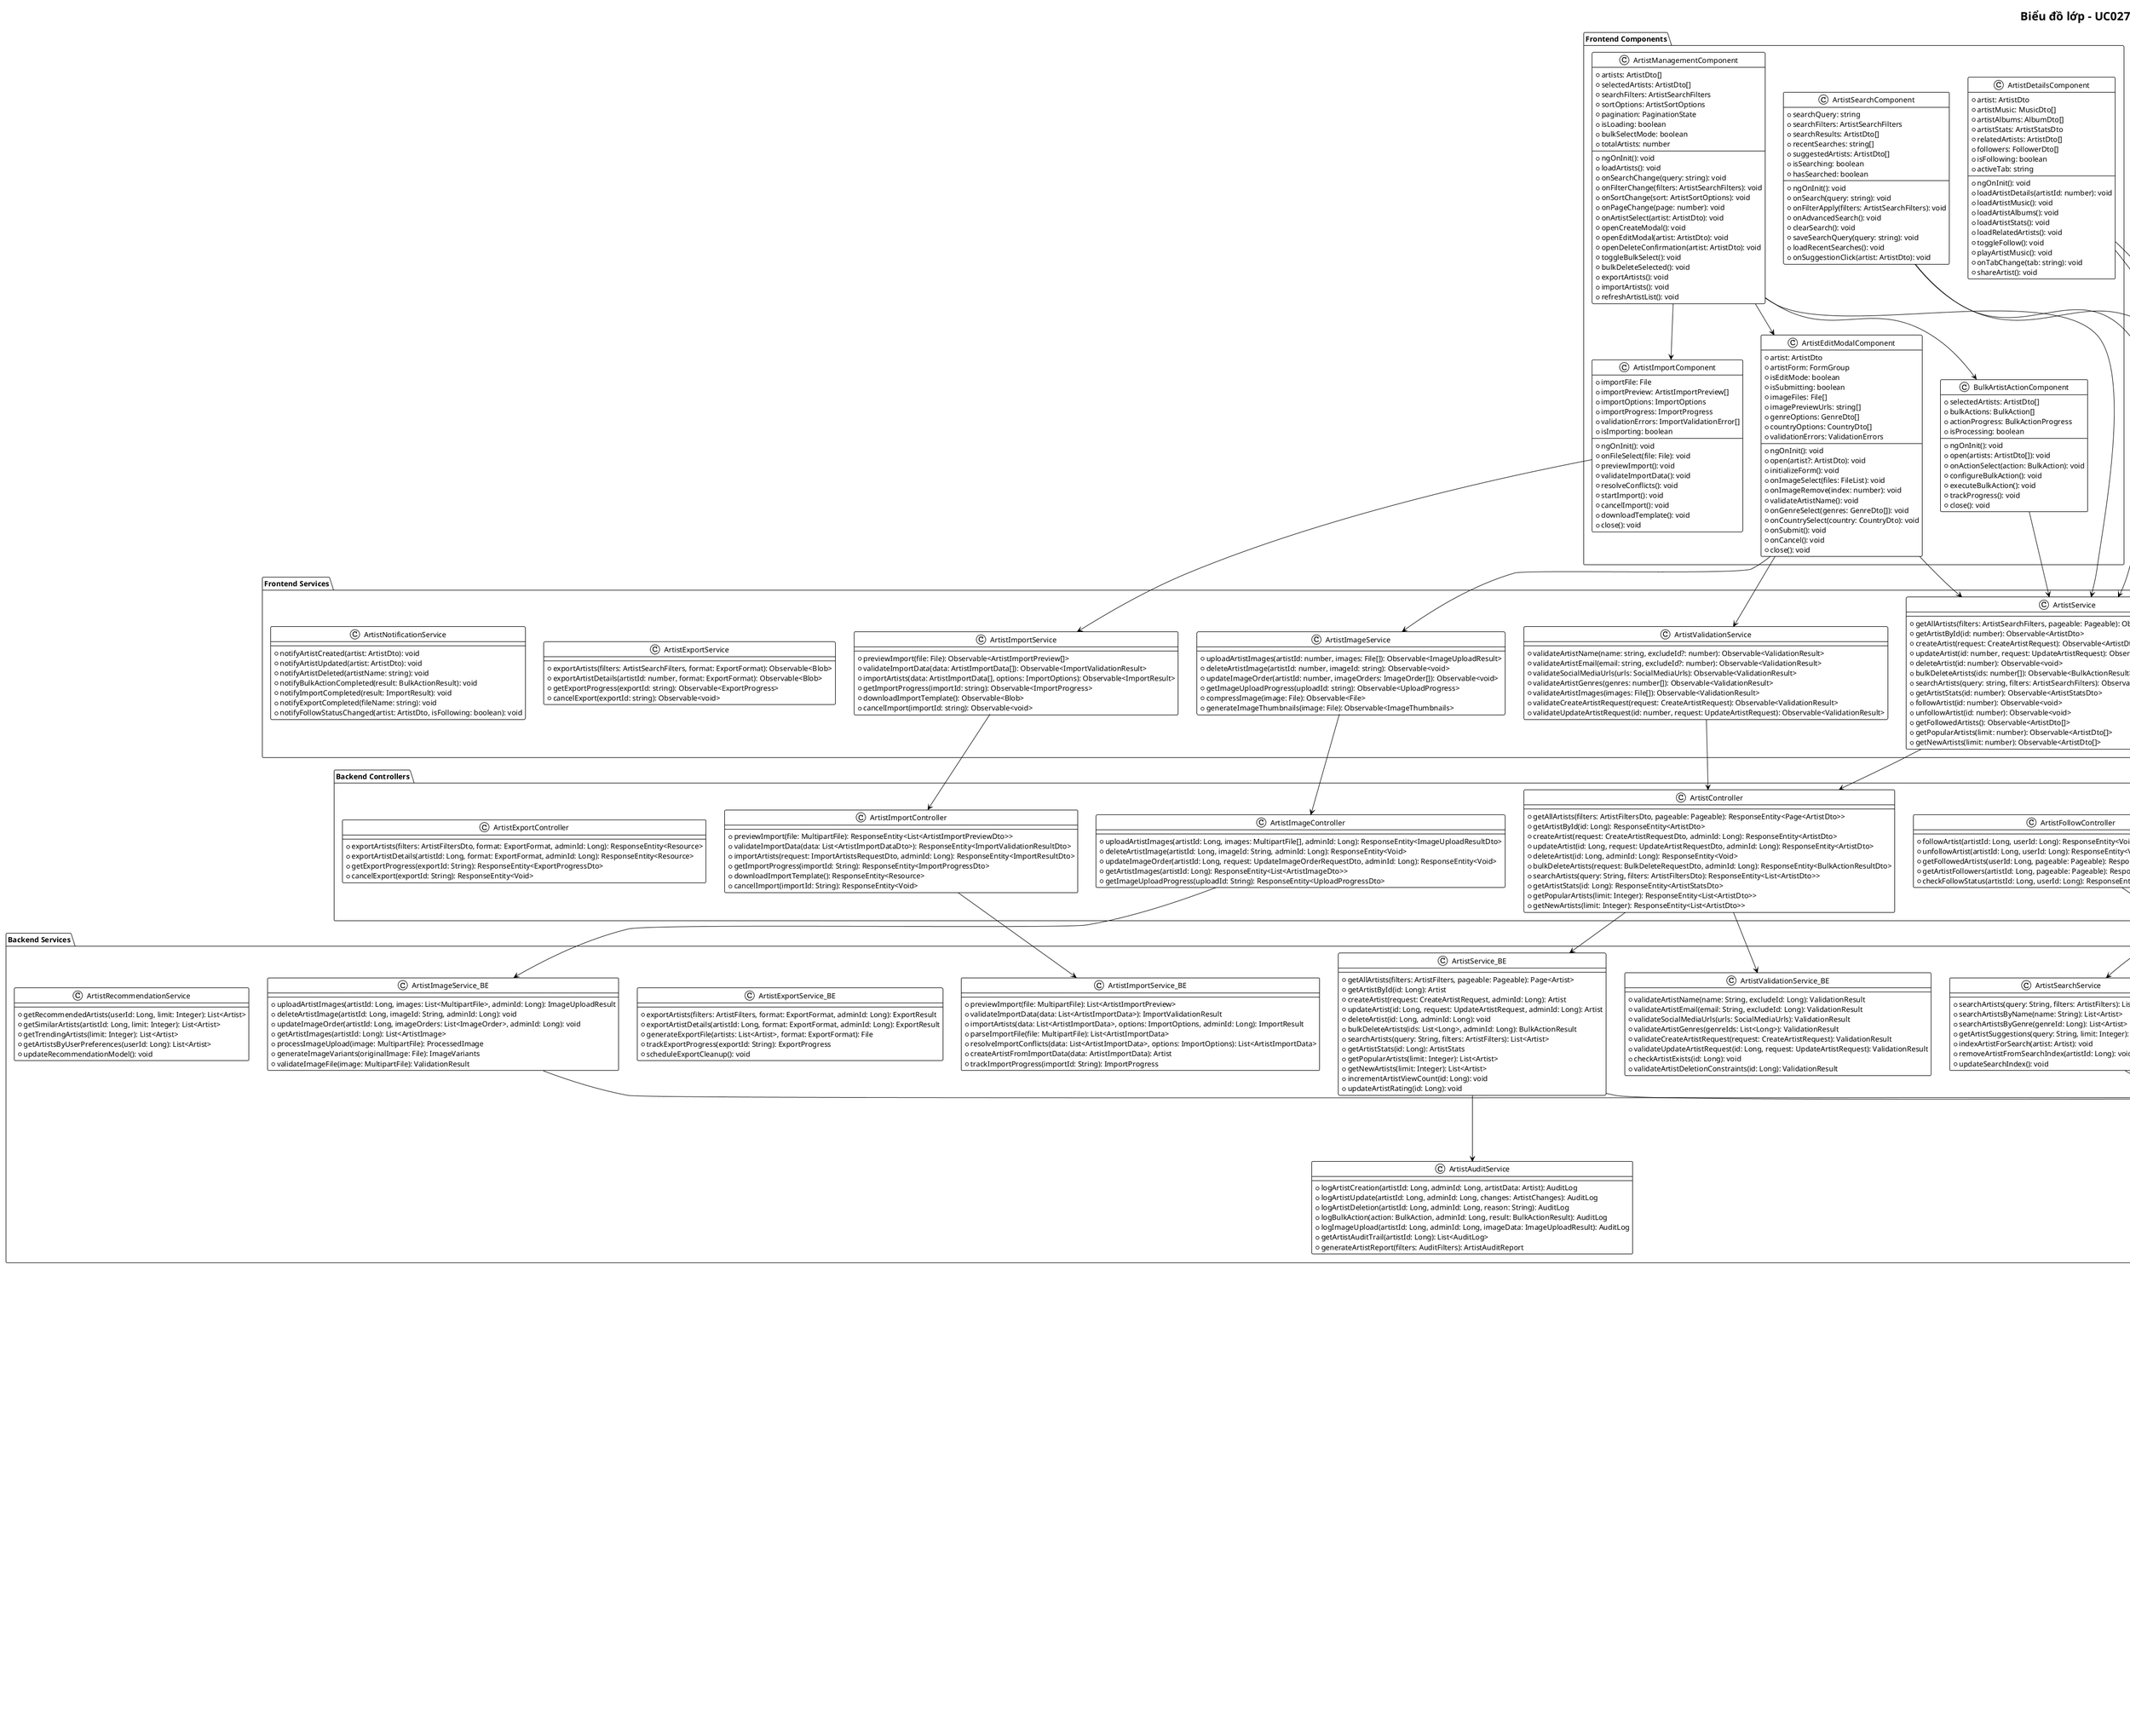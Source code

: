 @startuml UC027-Class-Diagram-Quan-Ly-Nghe-Si
!theme plain

title Biểu đồ lớp - UC027: Quản lý nghệ sĩ

package "Frontend Components" {
    class ArtistManagementComponent {
        +artists: ArtistDto[]
        +selectedArtists: ArtistDto[]
        +searchFilters: ArtistSearchFilters
        +sortOptions: ArtistSortOptions
        +pagination: PaginationState
        +isLoading: boolean
        +bulkSelectMode: boolean
        +totalArtists: number

        +ngOnInit(): void
        +loadArtists(): void
        +onSearchChange(query: string): void
        +onFilterChange(filters: ArtistSearchFilters): void
        +onSortChange(sort: ArtistSortOptions): void
        +onPageChange(page: number): void
        +onArtistSelect(artist: ArtistDto): void
        +openCreateModal(): void
        +openEditModal(artist: ArtistDto): void
        +openDeleteConfirmation(artist: ArtistDto): void
        +toggleBulkSelect(): void
        +bulkDeleteSelected(): void
        +exportArtists(): void
        +importArtists(): void
        +refreshArtistList(): void
    }

    class ArtistEditModalComponent {
        +artist: ArtistDto
        +artistForm: FormGroup
        +isEditMode: boolean
        +isSubmitting: boolean
        +imageFiles: File[]
        +imagePreviewUrls: string[]
        +genreOptions: GenreDto[]
        +countryOptions: CountryDto[]
        +validationErrors: ValidationErrors

        +ngOnInit(): void
        +open(artist?: ArtistDto): void
        +initializeForm(): void
        +onImageSelect(files: FileList): void
        +onImageRemove(index: number): void
        +validateArtistName(): void
        +onGenreSelect(genres: GenreDto[]): void
        +onCountrySelect(country: CountryDto): void
        +onSubmit(): void
        +onCancel(): void
        +close(): void
    }

    class ArtistDetailsComponent {
        +artist: ArtistDto
        +artistMusic: MusicDto[]
        +artistAlbums: AlbumDto[]
        +artistStats: ArtistStatsDto
        +relatedArtists: ArtistDto[]
        +followers: FollowerDto[]
        +isFollowing: boolean
        +activeTab: string

        +ngOnInit(): void
        +loadArtistDetails(artistId: number): void
        +loadArtistMusic(): void
        +loadArtistAlbums(): void
        +loadArtistStats(): void
        +loadRelatedArtists(): void
        +toggleFollow(): void
        +playArtistMusic(): void
        +onTabChange(tab: string): void
        +shareArtist(): void
    }

    class ArtistSearchComponent {
        +searchQuery: string
        +searchFilters: ArtistSearchFilters
        +searchResults: ArtistDto[]
        +recentSearches: string[]
        +suggestedArtists: ArtistDto[]
        +isSearching: boolean
        +hasSearched: boolean

        +ngOnInit(): void
        +onSearch(query: string): void
        +onFilterApply(filters: ArtistSearchFilters): void
        +onAdvancedSearch(): void
        +clearSearch(): void
        +saveSearchQuery(query: string): void
        +loadRecentSearches(): void
        +onSuggestionClick(artist: ArtistDto): void
    }

    class ArtistImportComponent {
        +importFile: File
        +importPreview: ArtistImportPreview[]
        +importOptions: ImportOptions
        +importProgress: ImportProgress
        +validationErrors: ImportValidationError[]
        +isImporting: boolean

        +ngOnInit(): void
        +onFileSelect(file: File): void
        +previewImport(): void
        +validateImportData(): void
        +resolveConflicts(): void
        +startImport(): void
        +cancelImport(): void
        +downloadTemplate(): void
        +close(): void
    }

    class BulkArtistActionComponent {
        +selectedArtists: ArtistDto[]
        +bulkActions: BulkAction[]
        +actionProgress: BulkActionProgress
        +isProcessing: boolean

        +ngOnInit(): void
        +open(artists: ArtistDto[]): void
        +onActionSelect(action: BulkAction): void
        +configureBulkAction(): void
        +executeBulkAction(): void
        +trackProgress(): void
        +close(): void
    }
}

package "Frontend Services" {
    class ArtistService {
        +getAllArtists(filters: ArtistSearchFilters, pageable: Pageable): Observable<Page<ArtistDto>>
        +getArtistById(id: number): Observable<ArtistDto>
        +createArtist(request: CreateArtistRequest): Observable<ArtistDto>
        +updateArtist(id: number, request: UpdateArtistRequest): Observable<ArtistDto>
        +deleteArtist(id: number): Observable<void>
        +bulkDeleteArtists(ids: number[]): Observable<BulkActionResult>
        +searchArtists(query: string, filters: ArtistSearchFilters): Observable<ArtistDto[]>
        +getArtistStats(id: number): Observable<ArtistStatsDto>
        +followArtist(id: number): Observable<void>
        +unfollowArtist(id: number): Observable<void>
        +getFollowedArtists(): Observable<ArtistDto[]>
        +getPopularArtists(limit: number): Observable<ArtistDto[]>
        +getNewArtists(limit: number): Observable<ArtistDto[]>
    }

    class ArtistValidationService {
        +validateArtistName(name: string, excludeId?: number): Observable<ValidationResult>
        +validateArtistEmail(email: string, excludeId?: number): Observable<ValidationResult>
        +validateSocialMediaUrls(urls: SocialMediaUrls): Observable<ValidationResult>
        +validateArtistGenres(genres: number[]): Observable<ValidationResult>
        +validateArtistImages(images: File[]): Observable<ValidationResult>
        +validateCreateArtistRequest(request: CreateArtistRequest): Observable<ValidationResult>
        +validateUpdateArtistRequest(id: number, request: UpdateArtistRequest): Observable<ValidationResult>
    }

    class ArtistImageService {
        +uploadArtistImages(artistId: number, images: File[]): Observable<ImageUploadResult>
        +deleteArtistImage(artistId: number, imageId: string): Observable<void>
        +updateImageOrder(artistId: number, imageOrders: ImageOrder[]): Observable<void>
        +getImageUploadProgress(uploadId: string): Observable<UploadProgress>
        +compressImage(image: File): Observable<File>
        +generateImageThumbnails(image: File): Observable<ImageThumbnails>
    }

    class ArtistImportService {
        +previewImport(file: File): Observable<ArtistImportPreview[]>
        +validateImportData(data: ArtistImportData[]): Observable<ImportValidationResult>
        +importArtists(data: ArtistImportData[], options: ImportOptions): Observable<ImportResult>
        +getImportProgress(importId: string): Observable<ImportProgress>
        +downloadImportTemplate(): Observable<Blob>
        +cancelImport(importId: string): Observable<void>
    }

    class ArtistExportService {
        +exportArtists(filters: ArtistSearchFilters, format: ExportFormat): Observable<Blob>
        +exportArtistDetails(artistId: number, format: ExportFormat): Observable<Blob>
        +getExportProgress(exportId: string): Observable<ExportProgress>
        +cancelExport(exportId: string): Observable<void>
    }

    class ArtistNotificationService {
        +notifyArtistCreated(artist: ArtistDto): void
        +notifyArtistUpdated(artist: ArtistDto): void
        +notifyArtistDeleted(artistName: string): void
        +notifyBulkActionCompleted(result: BulkActionResult): void
        +notifyImportCompleted(result: ImportResult): void
        +notifyExportCompleted(fileName: string): void
        +notifyFollowStatusChanged(artist: ArtistDto, isFollowing: boolean): void
    }
}

package "Backend Controllers" {
    class ArtistController {
        +getAllArtists(filters: ArtistFiltersDto, pageable: Pageable): ResponseEntity<Page<ArtistDto>>
        +getArtistById(id: Long): ResponseEntity<ArtistDto>
        +createArtist(request: CreateArtistRequestDto, adminId: Long): ResponseEntity<ArtistDto>
        +updateArtist(id: Long, request: UpdateArtistRequestDto, adminId: Long): ResponseEntity<ArtistDto>
        +deleteArtist(id: Long, adminId: Long): ResponseEntity<Void>
        +bulkDeleteArtists(request: BulkDeleteRequestDto, adminId: Long): ResponseEntity<BulkActionResultDto>
        +searchArtists(query: String, filters: ArtistFiltersDto): ResponseEntity<List<ArtistDto>>
        +getArtistStats(id: Long): ResponseEntity<ArtistStatsDto>
        +getPopularArtists(limit: Integer): ResponseEntity<List<ArtistDto>>
        +getNewArtists(limit: Integer): ResponseEntity<List<ArtistDto>>
    }

    class ArtistImageController {
        +uploadArtistImages(artistId: Long, images: MultipartFile[], adminId: Long): ResponseEntity<ImageUploadResultDto>
        +deleteArtistImage(artistId: Long, imageId: String, adminId: Long): ResponseEntity<Void>
        +updateImageOrder(artistId: Long, request: UpdateImageOrderRequestDto, adminId: Long): ResponseEntity<Void>
        +getArtistImages(artistId: Long): ResponseEntity<List<ArtistImageDto>>
        +getImageUploadProgress(uploadId: String): ResponseEntity<UploadProgressDto>
    }

    class ArtistFollowController {
        +followArtist(artistId: Long, userId: Long): ResponseEntity<Void>
        +unfollowArtist(artistId: Long, userId: Long): ResponseEntity<Void>
        +getFollowedArtists(userId: Long, pageable: Pageable): ResponseEntity<Page<ArtistDto>>
        +getArtistFollowers(artistId: Long, pageable: Pageable): ResponseEntity<Page<UserDto>>
        +checkFollowStatus(artistId: Long, userId: Long): ResponseEntity<Boolean>
    }

    class ArtistImportController {
        +previewImport(file: MultipartFile): ResponseEntity<List<ArtistImportPreviewDto>>
        +validateImportData(data: List<ArtistImportDataDto>): ResponseEntity<ImportValidationResultDto>
        +importArtists(request: ImportArtistsRequestDto, adminId: Long): ResponseEntity<ImportResultDto>
        +getImportProgress(importId: String): ResponseEntity<ImportProgressDto>
        +downloadImportTemplate(): ResponseEntity<Resource>
        +cancelImport(importId: String): ResponseEntity<Void>
    }

    class ArtistExportController {
        +exportArtists(filters: ArtistFiltersDto, format: ExportFormat, adminId: Long): ResponseEntity<Resource>
        +exportArtistDetails(artistId: Long, format: ExportFormat, adminId: Long): ResponseEntity<Resource>
        +getExportProgress(exportId: String): ResponseEntity<ExportProgressDto>
        +cancelExport(exportId: String): ResponseEntity<Void>
    }
}

package "Backend Services" {
    class ArtistService_BE {
        +getAllArtists(filters: ArtistFilters, pageable: Pageable): Page<Artist>
        +getArtistById(id: Long): Artist
        +createArtist(request: CreateArtistRequest, adminId: Long): Artist
        +updateArtist(id: Long, request: UpdateArtistRequest, adminId: Long): Artist
        +deleteArtist(id: Long, adminId: Long): void
        +bulkDeleteArtists(ids: List<Long>, adminId: Long): BulkActionResult
        +searchArtists(query: String, filters: ArtistFilters): List<Artist>
        +getArtistStats(id: Long): ArtistStats
        +getPopularArtists(limit: Integer): List<Artist>
        +getNewArtists(limit: Integer): List<Artist>
        +incrementArtistViewCount(id: Long): void
        +updateArtistRating(id: Long): void
    }

    class ArtistValidationService_BE {
        +validateArtistName(name: String, excludeId: Long): ValidationResult
        +validateArtistEmail(email: String, excludeId: Long): ValidationResult
        +validateSocialMediaUrls(urls: SocialMediaUrls): ValidationResult
        +validateArtistGenres(genreIds: List<Long>): ValidationResult
        +validateCreateArtistRequest(request: CreateArtistRequest): ValidationResult
        +validateUpdateArtistRequest(id: Long, request: UpdateArtistRequest): ValidationResult
        +checkArtistExists(id: Long): void
        +validateArtistDeletionConstraints(id: Long): ValidationResult
    }

    class ArtistImageService_BE {
        +uploadArtistImages(artistId: Long, images: List<MultipartFile>, adminId: Long): ImageUploadResult
        +deleteArtistImage(artistId: Long, imageId: String, adminId: Long): void
        +updateImageOrder(artistId: Long, imageOrders: List<ImageOrder>, adminId: Long): void
        +getArtistImages(artistId: Long): List<ArtistImage>
        +processImageUpload(image: MultipartFile): ProcessedImage
        +generateImageVariants(originalImage: File): ImageVariants
        +validateImageFile(image: MultipartFile): ValidationResult
    }

    class ArtistFollowService {
        +followArtist(artistId: Long, userId: Long): void
        +unfollowArtist(artistId: Long, userId: Long): void
        +getFollowedArtists(userId: Long, pageable: Pageable): Page<Artist>
        +getArtistFollowers(artistId: Long, pageable: Pageable): Page<User>
        +checkFollowStatus(artistId: Long, userId: Long): boolean
        +getFollowersCount(artistId: Long): Long
        +getFollowingCount(userId: Long): Long
        +notifyNewFollower(artistId: Long, userId: Long): void
    }

    class ArtistImportService_BE {
        +previewImport(file: MultipartFile): List<ArtistImportPreview>
        +validateImportData(data: List<ArtistImportData>): ImportValidationResult
        +importArtists(data: List<ArtistImportData>, options: ImportOptions, adminId: Long): ImportResult
        +parseImportFile(file: MultipartFile): List<ArtistImportData>
        +resolveImportConflicts(data: List<ArtistImportData>, options: ImportOptions): List<ArtistImportData>
        +createArtistFromImportData(data: ArtistImportData): Artist
        +trackImportProgress(importId: String): ImportProgress
    }

    class ArtistExportService_BE {
        +exportArtists(filters: ArtistFilters, format: ExportFormat, adminId: Long): ExportResult
        +exportArtistDetails(artistId: Long, format: ExportFormat, adminId: Long): ExportResult
        +generateExportFile(artists: List<Artist>, format: ExportFormat): File
        +trackExportProgress(exportId: String): ExportProgress
        +scheduleExportCleanup(): void
    }

    class ArtistSearchService {
        +searchArtists(query: String, filters: ArtistFilters): List<Artist>
        +searchArtistsByName(name: String): List<Artist>
        +searchArtistsByGenre(genreId: Long): List<Artist>
        +getArtistSuggestions(query: String, limit: Integer): List<Artist>
        +indexArtistForSearch(artist: Artist): void
        +removeArtistFromSearchIndex(artistId: Long): void
        +updateSearchIndex(): void
    }

    class ArtistRecommendationService {
        +getRecommendedArtists(userId: Long, limit: Integer): List<Artist>
        +getSimilarArtists(artistId: Long, limit: Integer): List<Artist>
        +getTrendingArtists(limit: Integer): List<Artist>
        +getArtistsByUserPreferences(userId: Long): List<Artist>
        +updateRecommendationModel(): void
    }

    class ArtistAuditService {
        +logArtistCreation(artistId: Long, adminId: Long, artistData: Artist): AuditLog
        +logArtistUpdate(artistId: Long, adminId: Long, changes: ArtistChanges): AuditLog
        +logArtistDeletion(artistId: Long, adminId: Long, reason: String): AuditLog
        +logBulkAction(action: BulkAction, adminId: Long, result: BulkActionResult): AuditLog
        +logImageUpload(artistId: Long, adminId: Long, imageData: ImageUploadResult): AuditLog
        +getArtistAuditTrail(artistId: Long): List<AuditLog>
        +generateArtistReport(filters: AuditFilters): ArtistAuditReport
    }
}

package "Repository Layer" {
    class ArtistRepository {
        +findById(id: Long): Optional<Artist>
        +findAll(pageable: Pageable): Page<Artist>
        +findByNameContainingIgnoreCase(name: String, pageable: Pageable): Page<Artist>
        +findByGenresContaining(genre: Genre): List<Artist>
        +findByCountry(country: String): List<Artist>
        +findByActiveTrue(pageable: Pageable): Page<Artist>
        +findTopByOrderByFollowersCountDesc(limit: Integer): List<Artist>
        +findByCreatedAtAfter(date: LocalDateTime): List<Artist>
        +save(artist: Artist): Artist
        +delete(artist: Artist): void
        +existsByNameIgnoreCase(name: String): boolean
        +existsByEmailIgnoreCase(email: String): boolean
        +countByActiveTrue(): Long
        +findArtistWithStats(id: Long): Optional<ArtistWithStats>
    }

    class ArtistImageRepository {
        +findByArtistId(artistId: Long): List<ArtistImage>
        +findByArtistIdAndImageId(artistId: Long, imageId: String): Optional<ArtistImage>
        +save(artistImage: ArtistImage): ArtistImage
        +delete(artistImage: ArtistImage): void
        +updateImageOrder(artistId: Long, imageOrders: List<ImageOrder>): void
        +deleteByArtistId(artistId: Long): void
        +countByArtistId(artistId: Long): Integer
    }

    class ArtistFollowRepository {
        +findByUserIdAndArtistId(userId: Long, artistId: Long): Optional<ArtistFollow>
        +findByUserId(userId: Long, pageable: Pageable): Page<ArtistFollow>
        +findByArtistId(artistId: Long, pageable: Pageable): Page<ArtistFollow>
        +save(artistFollow: ArtistFollow): ArtistFollow
        +delete(artistFollow: ArtistFollow): void
        +existsByUserIdAndArtistId(userId: Long, artistId: Long): boolean
        +countByArtistId(artistId: Long): Long
        +countByUserId(userId: Long): Long
        +deleteByArtistId(artistId: Long): void
    }

    class ArtistGenreRepository {
        +findByArtistId(artistId: Long): List<ArtistGenre>
        +findByGenreId(genreId: Long): List<ArtistGenre>
        +save(artistGenre: ArtistGenre): ArtistGenre
        +delete(artistGenre: ArtistGenre): void
        +deleteByArtistId(artistId: Long): void
        +deleteByArtistIdAndGenreId(artistId: Long, genreId: Long): void
    }

    class MusicRepository {
        +findByArtistId(artistId: Long): List<Music>
        +countByArtistId(artistId: Long): Long
        +findTopByArtistIdOrderByViewCountDesc(artistId: Long, limit: Integer): List<Music>
        +updateArtistIdToNull(artistId: Long): void
        +reassignArtist(oldArtistId: Long, newArtistId: Long): void
    }
}

package "Data Models" {
    class Artist {
        +id: Long
        +name: String
        +email: String
        +biography: String
        +country: String
        +birthDate: LocalDate
        +debutDate: LocalDate
        +website: String
        +socialMediaUrls: SocialMediaUrls
        +profileImageUrl: String
        +backgroundImageUrl: String
        +followersCount: Long
        +songsCount: Long
        +albumsCount: Long
        +viewCount: Long
        +rating: Double
        +active: Boolean
        +verified: Boolean
        +createdAt: LocalDateTime
        +updatedAt: LocalDateTime
        +createdBy: Long
        +updatedBy: Long
    }

    class ArtistDto {
        +id: Long
        +name: String
        +email: String
        +biography: String
        +country: String
        +birthDate: LocalDate
        +debutDate: LocalDate
        +website: String
        +socialMediaUrls: SocialMediaUrls
        +profileImageUrl: String
        +backgroundImageUrl: String
        +images: List<ArtistImageDto>
        +genres: List<GenreDto>
        +followersCount: Long
        +songsCount: Long
        +albumsCount: Long
        +viewCount: Long
        +rating: Double
        +active: Boolean
        +verified: Boolean
        +isFollowing: Boolean
        +createdAt: LocalDateTime
        +updatedAt: LocalDateTime
    }

    class CreateArtistRequest {
        +name: String
        +email: String
        +biography: String
        +country: String
        +birthDate: LocalDate
        +debutDate: LocalDate
        +website: String
        +socialMediaUrls: SocialMediaUrls
        +genreIds: List<Long>
        +images: List<MultipartFile>
        +active: Boolean
    }

    class UpdateArtistRequest {
        +name: String
        +email: String
        +biography: String
        +country: String
        +birthDate: LocalDate
        +debutDate: LocalDate
        +website: String
        +socialMediaUrls: SocialMediaUrls
        +genreIds: List<Long>
        +active: Boolean
    }

    class ArtistSearchFilters {
        +name: String
        +country: String
        +genreIds: List<Long>
        +verified: Boolean
        +active: Boolean
        +createdDateFrom: LocalDate
        +createdDateTo: LocalDate
        +followersCountMin: Long
        +followersCountMax: Long
        +sortBy: String
        +sortDirection: String
    }

    class ArtistStatsDto {
        +totalSongs: Long
        +totalAlbums: Long
        +totalViews: Long
        +totalFollowers: Long
        +averageRating: Double
        +monthlyStreams: Long
        +topSongs: List<MusicDto>
        +recentActivity: List<ActivityDto>
        +growthMetrics: GrowthMetrics
    }

    class SocialMediaUrls {
        +facebook: String
        +instagram: String
        +twitter: String
        +youtube: String
        +spotify: String
        +appleMusic: String
        +soundcloud: String
    }

    class ArtistImage {
        +id: String
        +artistId: Long
        +originalUrl: String
        +thumbnailUrl: String
        +mediumUrl: String
        +largeUrl: String
        +fileSize: Long
        +mimeType: String
        +order: Integer
        +createdAt: LocalDateTime
        +createdBy: Long
    }

    class ArtistFollow {
        +id: Long
        +userId: Long
        +artistId: Long
        +followedAt: LocalDateTime
    }

    class ImportOptions {
        +skipDuplicates: Boolean
        +updateExisting: Boolean
        +validateOnly: Boolean
        +batchSize: Integer
        +notifyOnCompletion: Boolean
    }

    class ImportResult {
        +importId: String
        +totalRecords: Integer
        +successCount: Integer
        +failureCount: Integer
        +skippedCount: Integer
        +errors: List<ImportError>
        +warnings: List<ImportWarning>
        +duration: Duration
        +completedAt: LocalDateTime
    }

    enum ExportFormat {
        CSV
        XLSX
        JSON
        PDF
    }

    enum BulkActionType {
        DELETE
        ACTIVATE
        DEACTIVATE
        VERIFY
        UNVERIFY
        UPDATE_GENRE
        UPDATE_COUNTRY
    }
}

' Relationships
ArtistManagementComponent --> ArtistService
ArtistManagementComponent --> ArtistEditModalComponent
ArtistManagementComponent --> BulkArtistActionComponent
ArtistManagementComponent --> ArtistImportComponent

ArtistEditModalComponent --> ArtistService
ArtistEditModalComponent --> ArtistValidationService
ArtistEditModalComponent --> ArtistImageService

ArtistDetailsComponent --> ArtistService
ArtistDetailsComponent --> ArtistFollowService

ArtistSearchComponent --> ArtistService
ArtistSearchComponent --> ArtistSearchService

ArtistImportComponent --> ArtistImportService
BulkArtistActionComponent --> ArtistService

ArtistService --> ArtistController
ArtistValidationService --> ArtistController
ArtistImageService --> ArtistImageController
ArtistImportService --> ArtistImportController

ArtistController --> ArtistService_BE
ArtistController --> ArtistValidationService_BE
ArtistImageController --> ArtistImageService_BE
ArtistFollowController --> ArtistFollowService
ArtistImportController --> ArtistImportService_BE

ArtistService_BE --> ArtistRepository
ArtistService_BE --> ArtistAuditService
ArtistImageService_BE --> ArtistImageRepository
ArtistFollowService --> ArtistFollowRepository
ArtistSearchService --> ArtistRepository

ArtistRepository --> Artist
ArtistImageRepository --> ArtistImage
ArtistFollowRepository --> ArtistFollow

Artist --> SocialMediaUrls
ArtistDto --> SocialMediaUrls
CreateArtistRequest --> SocialMediaUrls
UpdateArtistRequest --> SocialMediaUrls

@enduml
